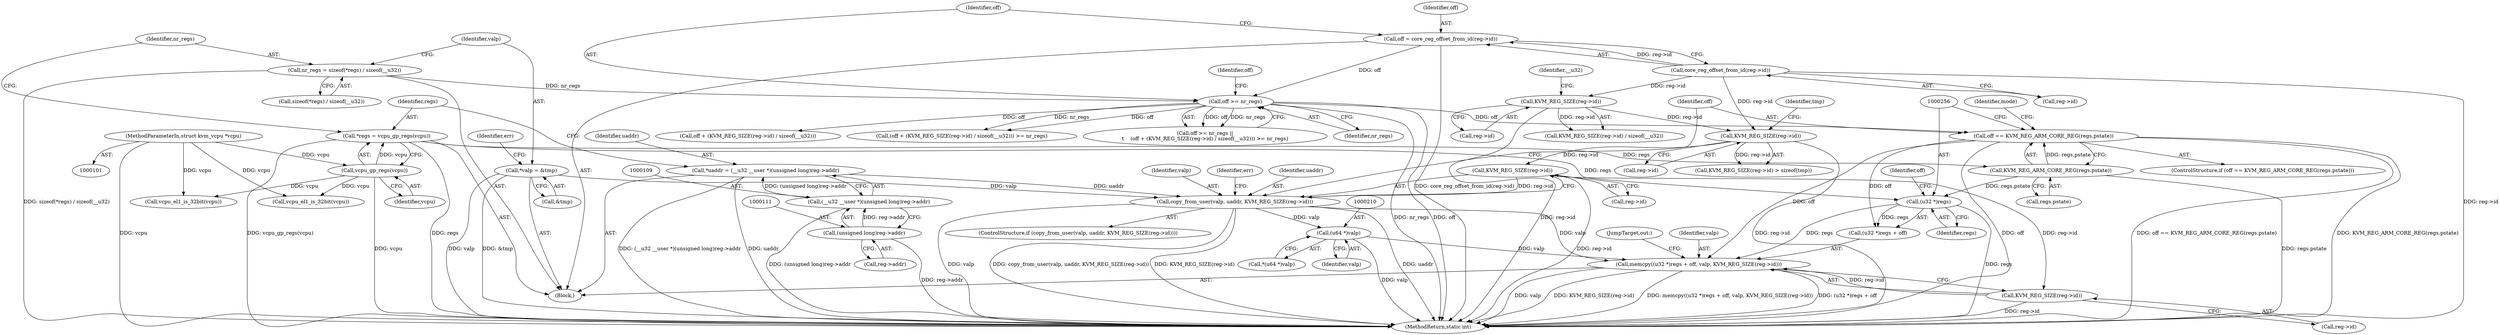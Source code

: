 digraph "0_linux_2a3f93459d689d990b3ecfbe782fec89b97d3279@API" {
"1000253" [label="(Call,memcpy((u32 *)regs + off, valp, KVM_REG_SIZE(reg->id)))"];
"1000255" [label="(Call,(u32 *)regs)"];
"1000116" [label="(Call,*regs = vcpu_gp_regs(vcpu))"];
"1000118" [label="(Call,vcpu_gp_regs(vcpu))"];
"1000102" [label="(MethodParameterIn,struct kvm_vcpu *vcpu)"];
"1000199" [label="(Call,KVM_REG_ARM_CORE_REG(regs.pstate))"];
"1000197" [label="(Call,off == KVM_REG_ARM_CORE_REG(regs.pstate))"];
"1000148" [label="(Call,off >= nr_regs)"];
"1000140" [label="(Call,off = core_reg_offset_from_id(reg->id))"];
"1000142" [label="(Call,core_reg_offset_from_id(reg->id))"];
"1000121" [label="(Call,nr_regs = sizeof(*regs) / sizeof(__u32))"];
"1000183" [label="(Call,copy_from_user(valp, uaddr, KVM_REG_SIZE(reg->id)))"];
"1000131" [label="(Call,*valp = &tmp)"];
"1000106" [label="(Call,*uaddr = (__u32 __user *)(unsigned long)reg->addr)"];
"1000108" [label="(Call,(__u32 __user *)(unsigned long)reg->addr)"];
"1000110" [label="(Call,(unsigned long)reg->addr)"];
"1000186" [label="(Call,KVM_REG_SIZE(reg->id))"];
"1000173" [label="(Call,KVM_REG_SIZE(reg->id))"];
"1000155" [label="(Call,KVM_REG_SIZE(reg->id))"];
"1000209" [label="(Call,(u64 *)valp)"];
"1000260" [label="(Call,KVM_REG_SIZE(reg->id))"];
"1000199" [label="(Call,KVM_REG_ARM_CORE_REG(regs.pstate))"];
"1000142" [label="(Call,core_reg_offset_from_id(reg->id))"];
"1000253" [label="(Call,memcpy((u32 *)regs + off, valp, KVM_REG_SIZE(reg->id)))"];
"1000255" [label="(Call,(u32 *)regs)"];
"1000118" [label="(Call,vcpu_gp_regs(vcpu))"];
"1000267" [label="(MethodReturn,static int)"];
"1000183" [label="(Call,copy_from_user(valp, uaddr, KVM_REG_SIZE(reg->id)))"];
"1000149" [label="(Identifier,off)"];
"1000264" [label="(JumpTarget,out:)"];
"1000211" [label="(Identifier,valp)"];
"1000200" [label="(Call,regs.pstate)"];
"1000119" [label="(Identifier,vcpu)"];
"1000254" [label="(Call,(u32 *)regs + off)"];
"1000160" [label="(Identifier,__u32)"];
"1000208" [label="(Call,*(u64 *)valp)"];
"1000106" [label="(Call,*uaddr = (__u32 __user *)(unsigned long)reg->addr)"];
"1000172" [label="(Call,KVM_REG_SIZE(reg->id) > sizeof(tmp))"];
"1000258" [label="(Identifier,off)"];
"1000132" [label="(Identifier,valp)"];
"1000156" [label="(Call,reg->id)"];
"1000148" [label="(Call,off >= nr_regs)"];
"1000143" [label="(Call,reg->id)"];
"1000122" [label="(Identifier,nr_regs)"];
"1000108" [label="(Call,(__u32 __user *)(unsigned long)reg->addr)"];
"1000140" [label="(Call,off = core_reg_offset_from_id(reg->id))"];
"1000104" [label="(Block,)"];
"1000155" [label="(Call,KVM_REG_SIZE(reg->id))"];
"1000102" [label="(MethodParameterIn,struct kvm_vcpu *vcpu)"];
"1000206" [label="(Identifier,mode)"];
"1000173" [label="(Call,KVM_REG_SIZE(reg->id))"];
"1000241" [label="(Call,vcpu_el1_is_32bit(vcpu))"];
"1000260" [label="(Call,KVM_REG_SIZE(reg->id))"];
"1000147" [label="(Call,off >= nr_regs ||\n\t    (off + (KVM_REG_SIZE(reg->id) / sizeof(__u32))) >= nr_regs)"];
"1000117" [label="(Identifier,regs)"];
"1000141" [label="(Identifier,off)"];
"1000186" [label="(Call,KVM_REG_SIZE(reg->id))"];
"1000185" [label="(Identifier,uaddr)"];
"1000150" [label="(Identifier,nr_regs)"];
"1000110" [label="(Call,(unsigned long)reg->addr)"];
"1000174" [label="(Call,reg->id)"];
"1000198" [label="(Identifier,off)"];
"1000123" [label="(Call,sizeof(*regs) / sizeof(__u32))"];
"1000209" [label="(Call,(u64 *)valp)"];
"1000116" [label="(Call,*regs = vcpu_gp_regs(vcpu))"];
"1000133" [label="(Call,&tmp)"];
"1000187" [label="(Call,reg->id)"];
"1000184" [label="(Identifier,valp)"];
"1000196" [label="(ControlStructure,if (off == KVM_REG_ARM_CORE_REG(regs.pstate)))"];
"1000192" [label="(Identifier,err)"];
"1000107" [label="(Identifier,uaddr)"];
"1000259" [label="(Identifier,valp)"];
"1000152" [label="(Call,off + (KVM_REG_SIZE(reg->id) / sizeof(__u32)))"];
"1000178" [label="(Identifier,tmp)"];
"1000231" [label="(Call,vcpu_el1_is_32bit(vcpu))"];
"1000138" [label="(Identifier,err)"];
"1000261" [label="(Call,reg->id)"];
"1000154" [label="(Call,KVM_REG_SIZE(reg->id) / sizeof(__u32))"];
"1000257" [label="(Identifier,regs)"];
"1000131" [label="(Call,*valp = &tmp)"];
"1000112" [label="(Call,reg->addr)"];
"1000182" [label="(ControlStructure,if (copy_from_user(valp, uaddr, KVM_REG_SIZE(reg->id))))"];
"1000197" [label="(Call,off == KVM_REG_ARM_CORE_REG(regs.pstate))"];
"1000121" [label="(Call,nr_regs = sizeof(*regs) / sizeof(__u32))"];
"1000153" [label="(Identifier,off)"];
"1000151" [label="(Call,(off + (KVM_REG_SIZE(reg->id) / sizeof(__u32))) >= nr_regs)"];
"1000253" -> "1000104"  [label="AST: "];
"1000253" -> "1000260"  [label="CFG: "];
"1000254" -> "1000253"  [label="AST: "];
"1000259" -> "1000253"  [label="AST: "];
"1000260" -> "1000253"  [label="AST: "];
"1000264" -> "1000253"  [label="CFG: "];
"1000253" -> "1000267"  [label="DDG: valp"];
"1000253" -> "1000267"  [label="DDG: KVM_REG_SIZE(reg->id)"];
"1000253" -> "1000267"  [label="DDG: memcpy((u32 *)regs + off, valp, KVM_REG_SIZE(reg->id))"];
"1000253" -> "1000267"  [label="DDG: (u32 *)regs + off"];
"1000255" -> "1000253"  [label="DDG: regs"];
"1000197" -> "1000253"  [label="DDG: off"];
"1000183" -> "1000253"  [label="DDG: valp"];
"1000209" -> "1000253"  [label="DDG: valp"];
"1000260" -> "1000253"  [label="DDG: reg->id"];
"1000255" -> "1000254"  [label="AST: "];
"1000255" -> "1000257"  [label="CFG: "];
"1000256" -> "1000255"  [label="AST: "];
"1000257" -> "1000255"  [label="AST: "];
"1000258" -> "1000255"  [label="CFG: "];
"1000255" -> "1000267"  [label="DDG: regs"];
"1000255" -> "1000254"  [label="DDG: regs"];
"1000116" -> "1000255"  [label="DDG: regs"];
"1000199" -> "1000255"  [label="DDG: regs.pstate"];
"1000116" -> "1000104"  [label="AST: "];
"1000116" -> "1000118"  [label="CFG: "];
"1000117" -> "1000116"  [label="AST: "];
"1000118" -> "1000116"  [label="AST: "];
"1000122" -> "1000116"  [label="CFG: "];
"1000116" -> "1000267"  [label="DDG: regs"];
"1000116" -> "1000267"  [label="DDG: vcpu_gp_regs(vcpu)"];
"1000118" -> "1000116"  [label="DDG: vcpu"];
"1000116" -> "1000199"  [label="DDG: regs"];
"1000118" -> "1000119"  [label="CFG: "];
"1000119" -> "1000118"  [label="AST: "];
"1000118" -> "1000267"  [label="DDG: vcpu"];
"1000102" -> "1000118"  [label="DDG: vcpu"];
"1000118" -> "1000231"  [label="DDG: vcpu"];
"1000118" -> "1000241"  [label="DDG: vcpu"];
"1000102" -> "1000101"  [label="AST: "];
"1000102" -> "1000267"  [label="DDG: vcpu"];
"1000102" -> "1000231"  [label="DDG: vcpu"];
"1000102" -> "1000241"  [label="DDG: vcpu"];
"1000199" -> "1000197"  [label="AST: "];
"1000199" -> "1000200"  [label="CFG: "];
"1000200" -> "1000199"  [label="AST: "];
"1000197" -> "1000199"  [label="CFG: "];
"1000199" -> "1000267"  [label="DDG: regs.pstate"];
"1000199" -> "1000197"  [label="DDG: regs.pstate"];
"1000197" -> "1000196"  [label="AST: "];
"1000198" -> "1000197"  [label="AST: "];
"1000206" -> "1000197"  [label="CFG: "];
"1000256" -> "1000197"  [label="CFG: "];
"1000197" -> "1000267"  [label="DDG: off == KVM_REG_ARM_CORE_REG(regs.pstate)"];
"1000197" -> "1000267"  [label="DDG: KVM_REG_ARM_CORE_REG(regs.pstate)"];
"1000197" -> "1000267"  [label="DDG: off"];
"1000148" -> "1000197"  [label="DDG: off"];
"1000197" -> "1000254"  [label="DDG: off"];
"1000148" -> "1000147"  [label="AST: "];
"1000148" -> "1000150"  [label="CFG: "];
"1000149" -> "1000148"  [label="AST: "];
"1000150" -> "1000148"  [label="AST: "];
"1000153" -> "1000148"  [label="CFG: "];
"1000147" -> "1000148"  [label="CFG: "];
"1000148" -> "1000267"  [label="DDG: off"];
"1000148" -> "1000267"  [label="DDG: nr_regs"];
"1000148" -> "1000147"  [label="DDG: off"];
"1000148" -> "1000147"  [label="DDG: nr_regs"];
"1000140" -> "1000148"  [label="DDG: off"];
"1000121" -> "1000148"  [label="DDG: nr_regs"];
"1000148" -> "1000151"  [label="DDG: off"];
"1000148" -> "1000151"  [label="DDG: nr_regs"];
"1000148" -> "1000152"  [label="DDG: off"];
"1000140" -> "1000104"  [label="AST: "];
"1000140" -> "1000142"  [label="CFG: "];
"1000141" -> "1000140"  [label="AST: "];
"1000142" -> "1000140"  [label="AST: "];
"1000149" -> "1000140"  [label="CFG: "];
"1000140" -> "1000267"  [label="DDG: core_reg_offset_from_id(reg->id)"];
"1000142" -> "1000140"  [label="DDG: reg->id"];
"1000142" -> "1000143"  [label="CFG: "];
"1000143" -> "1000142"  [label="AST: "];
"1000142" -> "1000267"  [label="DDG: reg->id"];
"1000142" -> "1000155"  [label="DDG: reg->id"];
"1000142" -> "1000173"  [label="DDG: reg->id"];
"1000121" -> "1000104"  [label="AST: "];
"1000121" -> "1000123"  [label="CFG: "];
"1000122" -> "1000121"  [label="AST: "];
"1000123" -> "1000121"  [label="AST: "];
"1000132" -> "1000121"  [label="CFG: "];
"1000121" -> "1000267"  [label="DDG: sizeof(*regs) / sizeof(__u32)"];
"1000183" -> "1000182"  [label="AST: "];
"1000183" -> "1000186"  [label="CFG: "];
"1000184" -> "1000183"  [label="AST: "];
"1000185" -> "1000183"  [label="AST: "];
"1000186" -> "1000183"  [label="AST: "];
"1000192" -> "1000183"  [label="CFG: "];
"1000198" -> "1000183"  [label="CFG: "];
"1000183" -> "1000267"  [label="DDG: uaddr"];
"1000183" -> "1000267"  [label="DDG: KVM_REG_SIZE(reg->id)"];
"1000183" -> "1000267"  [label="DDG: valp"];
"1000183" -> "1000267"  [label="DDG: copy_from_user(valp, uaddr, KVM_REG_SIZE(reg->id))"];
"1000131" -> "1000183"  [label="DDG: valp"];
"1000106" -> "1000183"  [label="DDG: uaddr"];
"1000186" -> "1000183"  [label="DDG: reg->id"];
"1000183" -> "1000209"  [label="DDG: valp"];
"1000131" -> "1000104"  [label="AST: "];
"1000131" -> "1000133"  [label="CFG: "];
"1000132" -> "1000131"  [label="AST: "];
"1000133" -> "1000131"  [label="AST: "];
"1000138" -> "1000131"  [label="CFG: "];
"1000131" -> "1000267"  [label="DDG: valp"];
"1000131" -> "1000267"  [label="DDG: &tmp"];
"1000106" -> "1000104"  [label="AST: "];
"1000106" -> "1000108"  [label="CFG: "];
"1000107" -> "1000106"  [label="AST: "];
"1000108" -> "1000106"  [label="AST: "];
"1000117" -> "1000106"  [label="CFG: "];
"1000106" -> "1000267"  [label="DDG: (__u32 __user *)(unsigned long)reg->addr"];
"1000106" -> "1000267"  [label="DDG: uaddr"];
"1000108" -> "1000106"  [label="DDG: (unsigned long)reg->addr"];
"1000108" -> "1000110"  [label="CFG: "];
"1000109" -> "1000108"  [label="AST: "];
"1000110" -> "1000108"  [label="AST: "];
"1000108" -> "1000267"  [label="DDG: (unsigned long)reg->addr"];
"1000110" -> "1000108"  [label="DDG: reg->addr"];
"1000110" -> "1000112"  [label="CFG: "];
"1000111" -> "1000110"  [label="AST: "];
"1000112" -> "1000110"  [label="AST: "];
"1000110" -> "1000267"  [label="DDG: reg->addr"];
"1000186" -> "1000187"  [label="CFG: "];
"1000187" -> "1000186"  [label="AST: "];
"1000186" -> "1000267"  [label="DDG: reg->id"];
"1000173" -> "1000186"  [label="DDG: reg->id"];
"1000186" -> "1000260"  [label="DDG: reg->id"];
"1000173" -> "1000172"  [label="AST: "];
"1000173" -> "1000174"  [label="CFG: "];
"1000174" -> "1000173"  [label="AST: "];
"1000178" -> "1000173"  [label="CFG: "];
"1000173" -> "1000267"  [label="DDG: reg->id"];
"1000173" -> "1000172"  [label="DDG: reg->id"];
"1000155" -> "1000173"  [label="DDG: reg->id"];
"1000155" -> "1000154"  [label="AST: "];
"1000155" -> "1000156"  [label="CFG: "];
"1000156" -> "1000155"  [label="AST: "];
"1000160" -> "1000155"  [label="CFG: "];
"1000155" -> "1000267"  [label="DDG: reg->id"];
"1000155" -> "1000154"  [label="DDG: reg->id"];
"1000209" -> "1000208"  [label="AST: "];
"1000209" -> "1000211"  [label="CFG: "];
"1000210" -> "1000209"  [label="AST: "];
"1000211" -> "1000209"  [label="AST: "];
"1000208" -> "1000209"  [label="CFG: "];
"1000209" -> "1000267"  [label="DDG: valp"];
"1000260" -> "1000261"  [label="CFG: "];
"1000261" -> "1000260"  [label="AST: "];
"1000260" -> "1000267"  [label="DDG: reg->id"];
}
